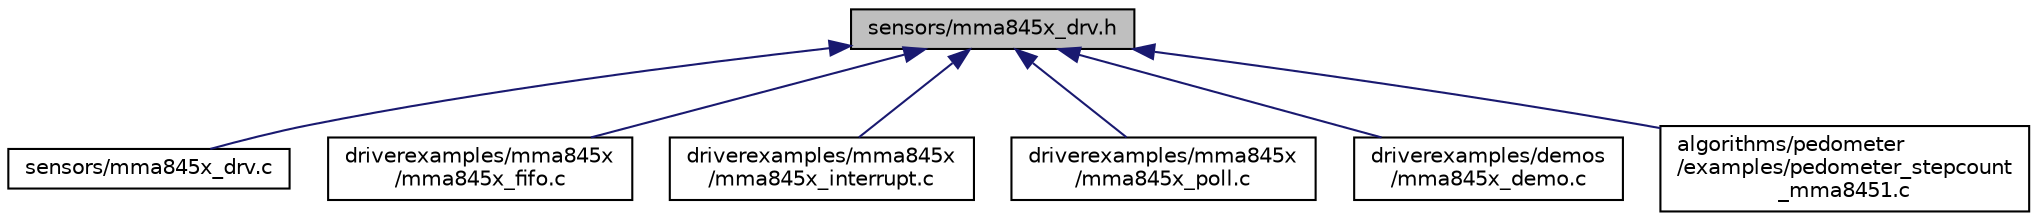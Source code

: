 digraph "sensors/mma845x_drv.h"
{
  edge [fontname="Helvetica",fontsize="10",labelfontname="Helvetica",labelfontsize="10"];
  node [fontname="Helvetica",fontsize="10",shape=record];
  Node9 [label="sensors/mma845x_drv.h",height=0.2,width=0.4,color="black", fillcolor="grey75", style="filled", fontcolor="black"];
  Node9 -> Node10 [dir="back",color="midnightblue",fontsize="10",style="solid",fontname="Helvetica"];
  Node10 [label="sensors/mma845x_drv.c",height=0.2,width=0.4,color="black", fillcolor="white", style="filled",URL="$mma845x__drv_8c.html",tooltip="The mma845x_drv.c file implements the mma845x functional interface. "];
  Node9 -> Node11 [dir="back",color="midnightblue",fontsize="10",style="solid",fontname="Helvetica"];
  Node11 [label="driverexamples/mma845x\l/mma845x_fifo.c",height=0.2,width=0.4,color="black", fillcolor="white", style="filled",URL="$mma845x__fifo_8c.html",tooltip="The mma845x_fifo.c file implements the ISSDK MMA845x sensor driver example demonstration with FIFO mo..."];
  Node9 -> Node12 [dir="back",color="midnightblue",fontsize="10",style="solid",fontname="Helvetica"];
  Node12 [label="driverexamples/mma845x\l/mma845x_interrupt.c",height=0.2,width=0.4,color="black", fillcolor="white", style="filled",URL="$mma845x__interrupt_8c.html",tooltip="The mma845x_interrupt.c file implements the ISSDK MMA845x sensor driver example demonstration with In..."];
  Node9 -> Node13 [dir="back",color="midnightblue",fontsize="10",style="solid",fontname="Helvetica"];
  Node13 [label="driverexamples/mma845x\l/mma845x_poll.c",height=0.2,width=0.4,color="black", fillcolor="white", style="filled",URL="$mma845x__poll_8c.html",tooltip="The mma845x_poll.c file implements the ISSDK MMA845x sensor driver example demonstration with polling..."];
  Node9 -> Node14 [dir="back",color="midnightblue",fontsize="10",style="solid",fontname="Helvetica"];
  Node14 [label="driverexamples/demos\l/mma845x_demo.c",height=0.2,width=0.4,color="black", fillcolor="white", style="filled",URL="$mma845x__demo_8c.html",tooltip="The mma845x_demo.c file implements the ISSDK MMA845x sensor demo example demonstration with interrupt..."];
  Node9 -> Node15 [dir="back",color="midnightblue",fontsize="10",style="solid",fontname="Helvetica"];
  Node15 [label="algorithms/pedometer\l/examples/pedometer_stepcount\l_mma8451.c",height=0.2,width=0.4,color="black", fillcolor="white", style="filled",URL="$pedometer__stepcount__mma8451_8c.html",tooltip="The pedometer_stepcount_mma8451.c file implements the ISSDK prdometer example using MMA8451 sensor as..."];
}
